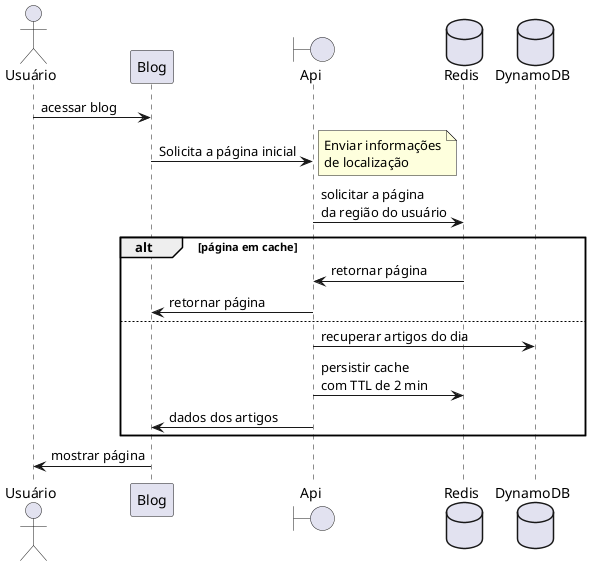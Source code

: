 @startuml Pagina inicial
actor Usuário as user
participant Blog as blog
boundary Api as api

database Redis as cache
database DynamoDB as dynamo

user -> blog: acessar blog
blog -> api: Solicita a página inicial
note right
    Enviar informações
    de localização
end note

api -> cache: solicitar a página\nda região do usuário
alt página em cache
    cache -> api: retornar página
    api -> blog: retornar página
else 
    api -> dynamo: recuperar artigos do dia
    api -> cache: persistir cache\ncom TTL de 2 min
    api -> blog: dados dos artigos
end
blog -> user: mostrar página

@enduml
